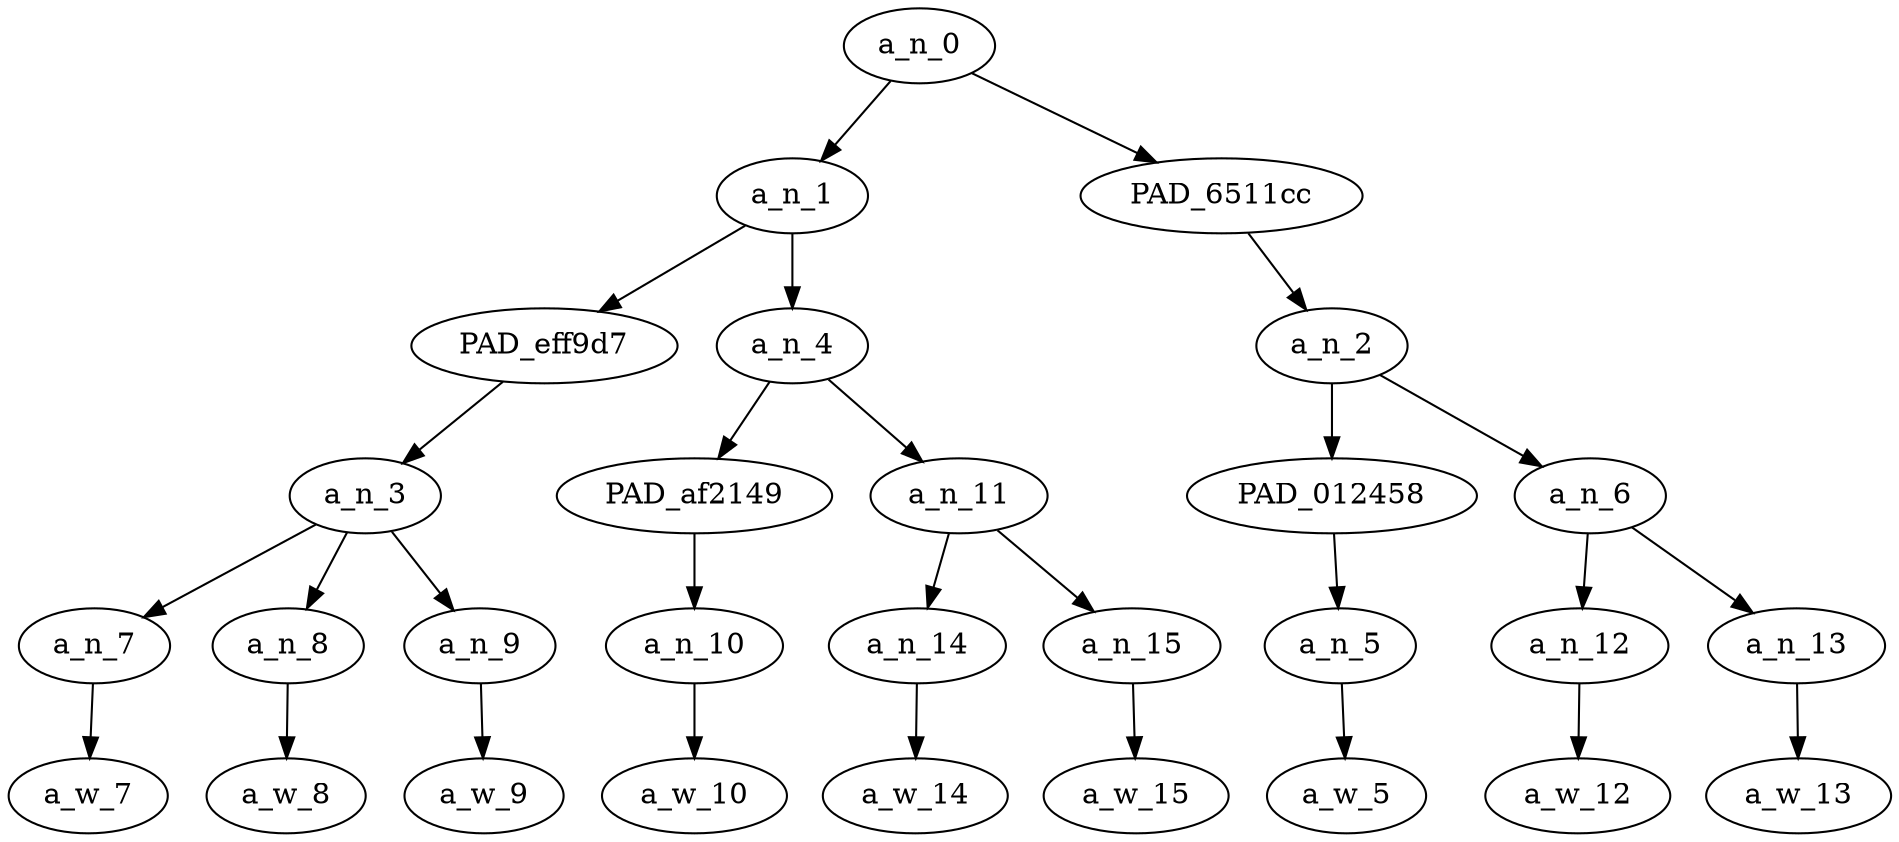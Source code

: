 strict digraph "" {
	a_n_0	[div_dir=1,
		index=0,
		level=5,
		pos="4.5625,5!",
		text_span="[0, 1, 2, 3, 4, 5, 6, 7, 8]",
		value=0.99999997];
	a_n_1	[div_dir=1,
		index=0,
		level=4,
		pos="2.375,4!",
		text_span="[0, 1, 2, 3, 4, 5]",
		value=0.77132633];
	a_n_0 -> a_n_1;
	PAD_6511cc	[div_dir=-1,
		index=1,
		level=4,
		pos="6.75,4!",
		text_span="[6, 7, 8]",
		value=0.22864032];
	a_n_0 -> PAD_6511cc;
	PAD_eff9d7	[div_dir=-1,
		index=0,
		level=3,
		pos="1.0,3!",
		text_span="[0, 1, 2]",
		value=0.31008899];
	a_n_1 -> PAD_eff9d7;
	a_n_4	[div_dir=1,
		index=1,
		level=3,
		pos="3.75,3!",
		text_span="[3, 4, 5]",
		value=0.46118699];
	a_n_1 -> a_n_4;
	a_n_3	[div_dir=-1,
		index=0,
		level=2,
		pos="1.0,2!",
		text_span="[0, 1, 2]",
		value=0.31008899];
	PAD_eff9d7 -> a_n_3;
	a_n_7	[div_dir=1,
		index=0,
		level=1,
		pos="0.0,1!",
		text_span="[0]",
		value=0.04766406];
	a_n_3 -> a_n_7;
	a_n_8	[div_dir=-1,
		index=1,
		level=1,
		pos="1.0,1!",
		text_span="[1]",
		value=0.15177225];
	a_n_3 -> a_n_8;
	a_n_9	[div_dir=1,
		index=2,
		level=1,
		pos="2.0,1!",
		text_span="[2]",
		value=0.11030372];
	a_n_3 -> a_n_9;
	a_w_7	[div_dir=0,
		index=0,
		level=0,
		pos="0,0!",
		text_span="[0]",
		value=the];
	a_n_7 -> a_w_7;
	a_w_8	[div_dir=0,
		index=1,
		level=0,
		pos="1,0!",
		text_span="[1]",
		value=muslim];
	a_n_8 -> a_w_8;
	a_w_9	[div_dir=0,
		index=2,
		level=0,
		pos="2,0!",
		text_span="[2]",
		value=handler];
	a_n_9 -> a_w_9;
	PAD_af2149	[div_dir=1,
		index=1,
		level=2,
		pos="3.0,2!",
		text_span="[3]",
		value=0.05166203];
	a_n_4 -> PAD_af2149;
	a_n_11	[div_dir=1,
		index=2,
		level=2,
		pos="4.5,2!",
		text_span="[4, 5]",
		value=0.40923714];
	a_n_4 -> a_n_11;
	a_n_10	[div_dir=1,
		index=3,
		level=1,
		pos="3.0,1!",
		text_span="[3]",
		value=0.05166203];
	PAD_af2149 -> a_n_10;
	a_w_10	[div_dir=0,
		index=3,
		level=0,
		pos="3,0!",
		text_span="[3]",
		value=for];
	a_n_10 -> a_w_10;
	a_n_14	[div_dir=1,
		index=4,
		level=1,
		pos="4.0,1!",
		text_span="[4]",
		value=0.21440878];
	a_n_11 -> a_n_14;
	a_n_15	[div_dir=1,
		index=5,
		level=1,
		pos="5.0,1!",
		text_span="[5]",
		value=0.19457213];
	a_n_11 -> a_n_15;
	a_w_14	[div_dir=0,
		index=4,
		level=0,
		pos="4,0!",
		text_span="[4]",
		value=killary];
	a_n_14 -> a_w_14;
	a_w_15	[div_dir=0,
		index=5,
		level=0,
		pos="5,0!",
		text_span="[5]",
		value=obozo];
	a_n_15 -> a_w_15;
	a_n_2	[div_dir=-1,
		index=2,
		level=3,
		pos="6.75,3!",
		text_span="[6, 7, 8]",
		value=0.22864032];
	PAD_6511cc -> a_n_2;
	PAD_012458	[div_dir=1,
		index=3,
		level=2,
		pos="6.0,2!",
		text_span="[6]",
		value=0.06795114];
	a_n_2 -> PAD_012458;
	a_n_6	[div_dir=-1,
		index=4,
		level=2,
		pos="7.5,2!",
		text_span="[7, 8]",
		value=0.16066629];
	a_n_2 -> a_n_6;
	a_n_5	[div_dir=1,
		index=6,
		level=1,
		pos="6.0,1!",
		text_span="[6]",
		value=0.06795114];
	PAD_012458 -> a_n_5;
	a_w_5	[div_dir=0,
		index=6,
		level=0,
		pos="6,0!",
		text_span="[6]",
		value=had];
	a_n_5 -> a_w_5;
	a_n_12	[div_dir=-1,
		index=7,
		level=1,
		pos="7.0,1!",
		text_span="[7]",
		value=0.08191279];
	a_n_6 -> a_n_12;
	a_n_13	[div_dir=1,
		index=8,
		level=1,
		pos="8.0,1!",
		text_span="[8]",
		value=0.07867802];
	a_n_6 -> a_n_13;
	a_w_12	[div_dir=0,
		index=7,
		level=0,
		pos="7,0!",
		text_span="[7]",
		value=valerie];
	a_n_12 -> a_w_12;
	a_w_13	[div_dir=0,
		index=8,
		level=0,
		pos="8,0!",
		text_span="[8]",
		value=jarrett];
	a_n_13 -> a_w_13;
}
